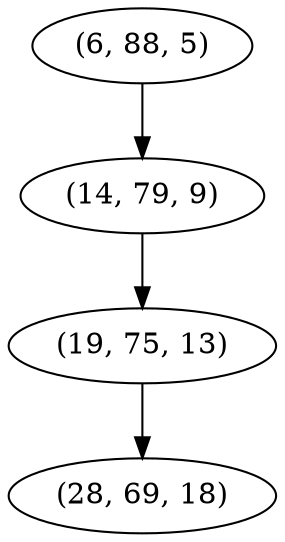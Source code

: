 digraph tree {
    "(6, 88, 5)";
    "(14, 79, 9)";
    "(19, 75, 13)";
    "(28, 69, 18)";
    "(6, 88, 5)" -> "(14, 79, 9)";
    "(14, 79, 9)" -> "(19, 75, 13)";
    "(19, 75, 13)" -> "(28, 69, 18)";
}
